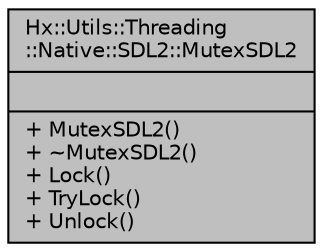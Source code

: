 digraph "Hx::Utils::Threading::Native::SDL2::MutexSDL2"
{
  edge [fontname="Helvetica",fontsize="10",labelfontname="Helvetica",labelfontsize="10"];
  node [fontname="Helvetica",fontsize="10",shape=record];
  Node1 [label="{Hx::Utils::Threading\l::Native::SDL2::MutexSDL2\n||+ MutexSDL2()\l+ ~MutexSDL2()\l+ Lock()\l+ TryLock()\l+ Unlock()\l}",height=0.2,width=0.4,color="black", fillcolor="grey75", style="filled", fontcolor="black"];
}
